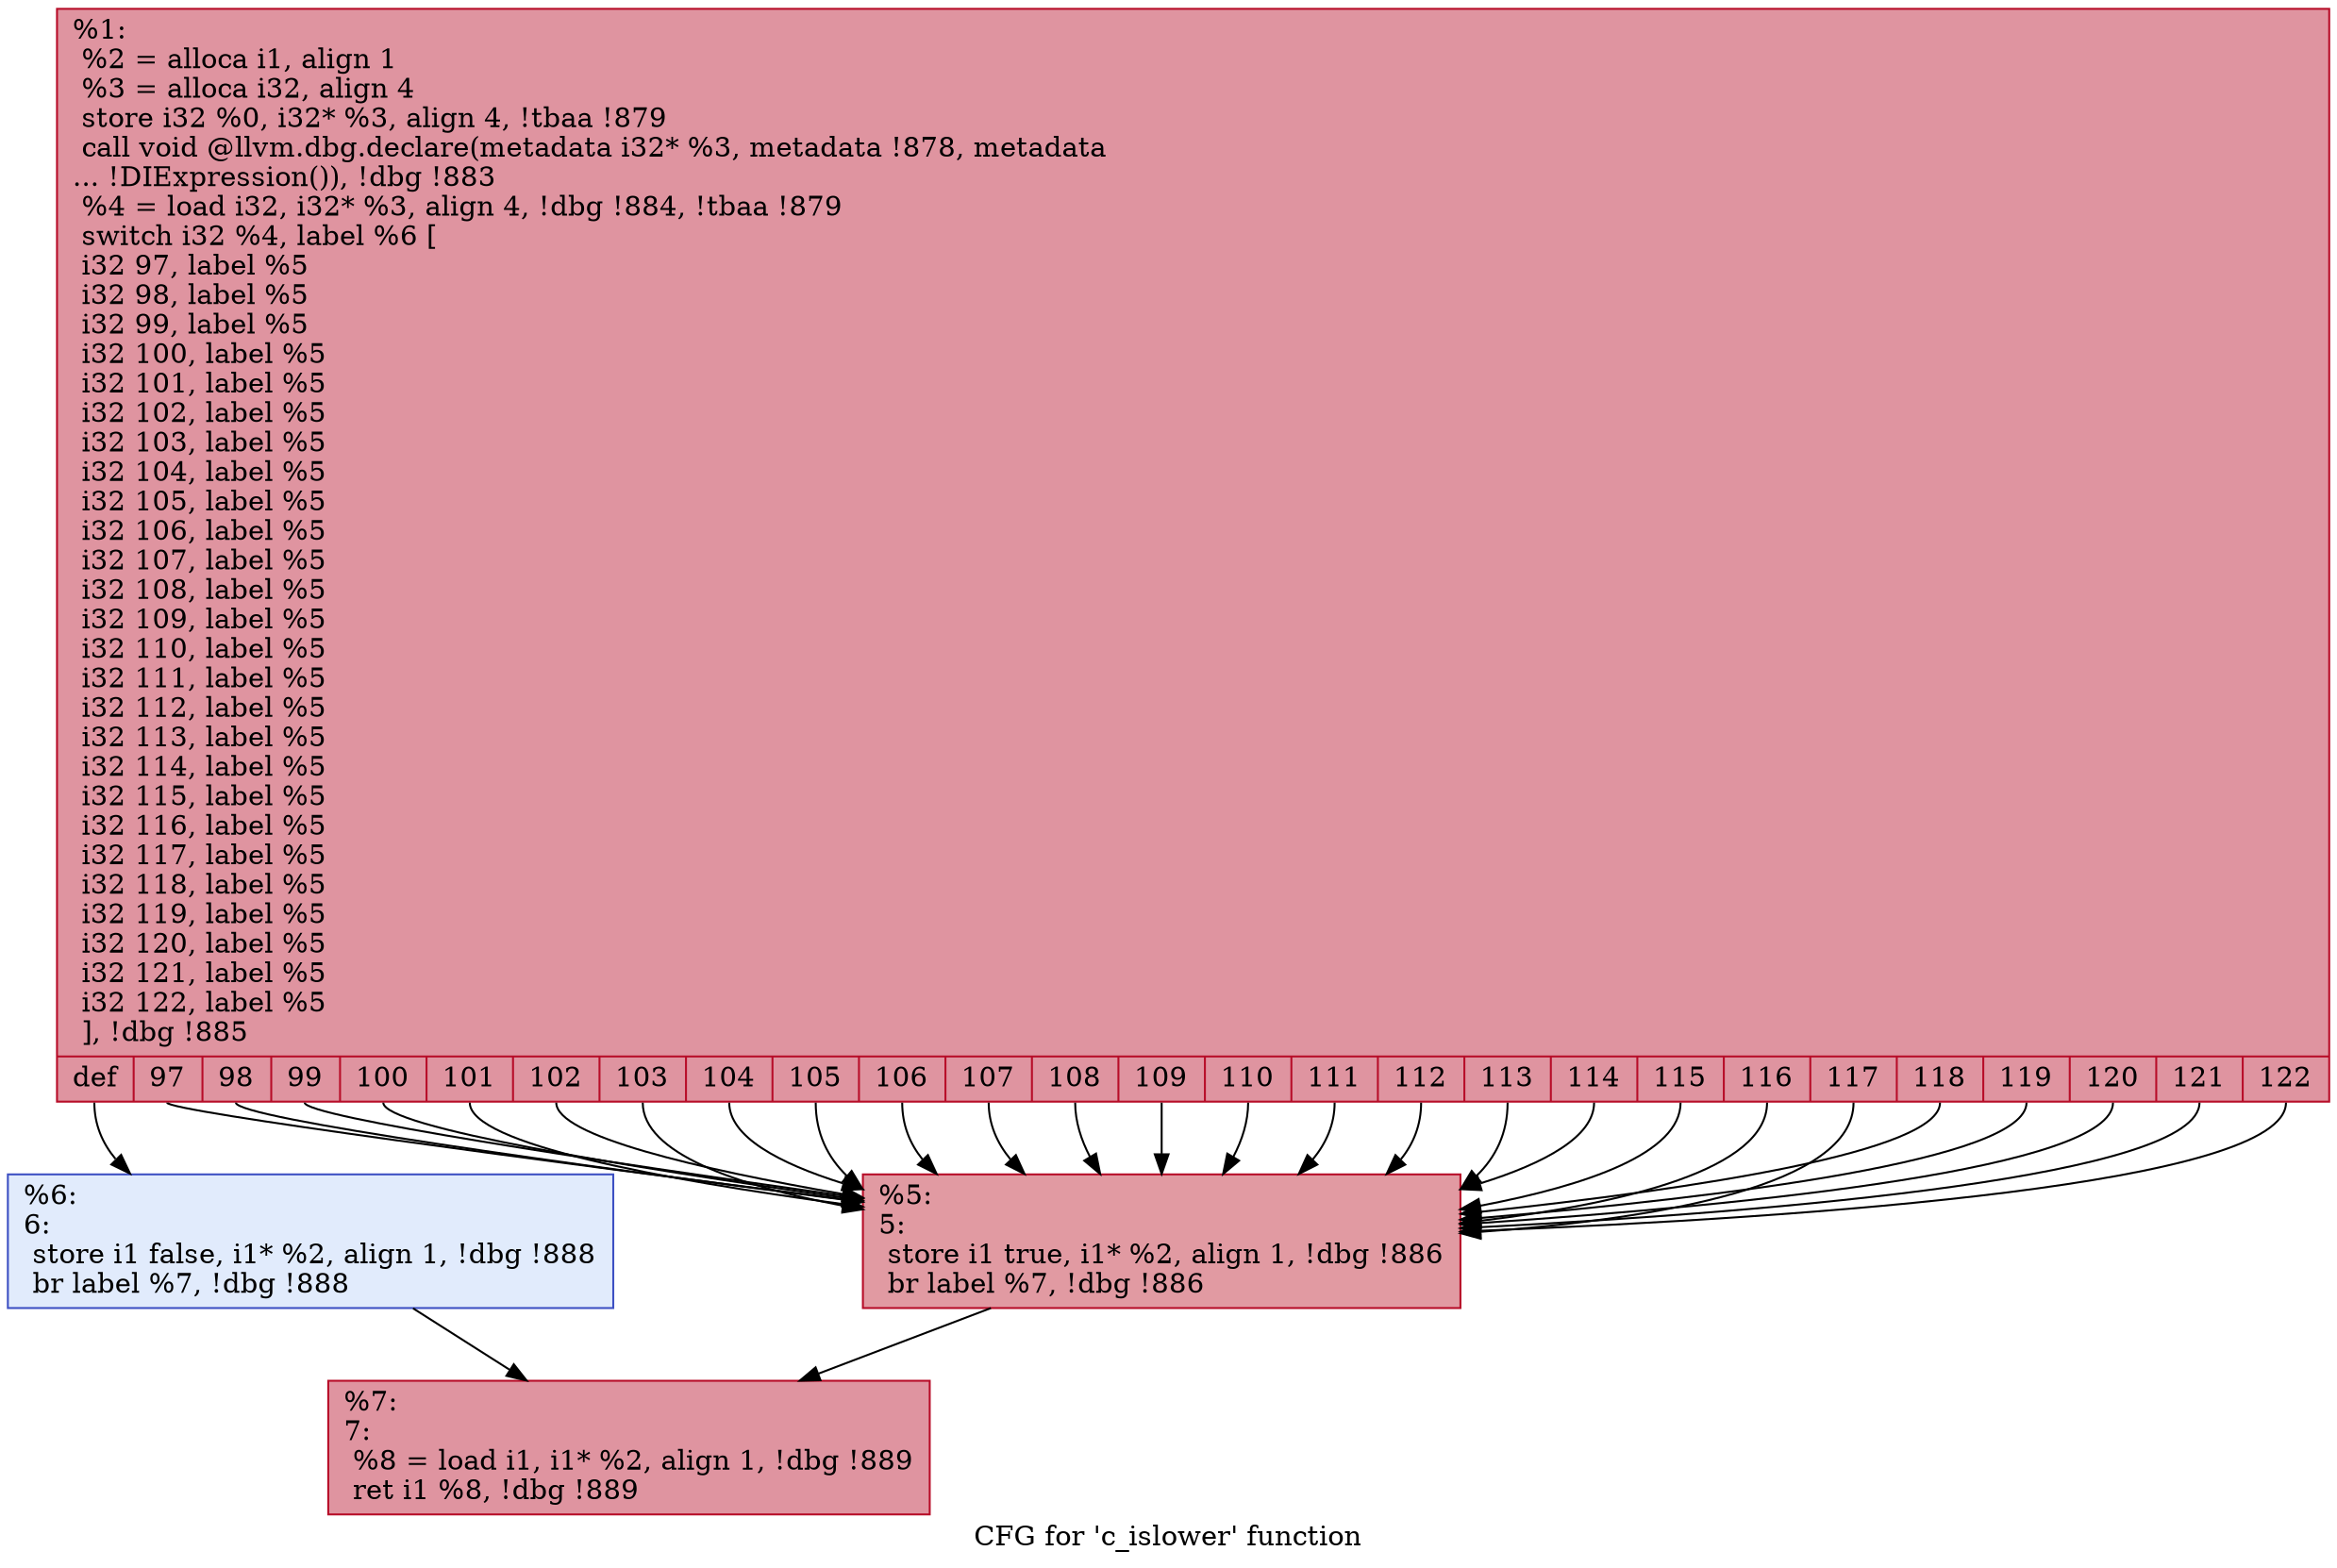 digraph "CFG for 'c_islower' function" {
	label="CFG for 'c_islower' function";

	Node0x15000b0 [shape=record,color="#b70d28ff", style=filled, fillcolor="#b70d2870",label="{%1:\l  %2 = alloca i1, align 1\l  %3 = alloca i32, align 4\l  store i32 %0, i32* %3, align 4, !tbaa !879\l  call void @llvm.dbg.declare(metadata i32* %3, metadata !878, metadata\l... !DIExpression()), !dbg !883\l  %4 = load i32, i32* %3, align 4, !dbg !884, !tbaa !879\l  switch i32 %4, label %6 [\l    i32 97, label %5\l    i32 98, label %5\l    i32 99, label %5\l    i32 100, label %5\l    i32 101, label %5\l    i32 102, label %5\l    i32 103, label %5\l    i32 104, label %5\l    i32 105, label %5\l    i32 106, label %5\l    i32 107, label %5\l    i32 108, label %5\l    i32 109, label %5\l    i32 110, label %5\l    i32 111, label %5\l    i32 112, label %5\l    i32 113, label %5\l    i32 114, label %5\l    i32 115, label %5\l    i32 116, label %5\l    i32 117, label %5\l    i32 118, label %5\l    i32 119, label %5\l    i32 120, label %5\l    i32 121, label %5\l    i32 122, label %5\l  ], !dbg !885\l|{<s0>def|<s1>97|<s2>98|<s3>99|<s4>100|<s5>101|<s6>102|<s7>103|<s8>104|<s9>105|<s10>106|<s11>107|<s12>108|<s13>109|<s14>110|<s15>111|<s16>112|<s17>113|<s18>114|<s19>115|<s20>116|<s21>117|<s22>118|<s23>119|<s24>120|<s25>121|<s26>122}}"];
	Node0x15000b0:s0 -> Node0x14fdf90;
	Node0x15000b0:s1 -> Node0x14fdf40;
	Node0x15000b0:s2 -> Node0x14fdf40;
	Node0x15000b0:s3 -> Node0x14fdf40;
	Node0x15000b0:s4 -> Node0x14fdf40;
	Node0x15000b0:s5 -> Node0x14fdf40;
	Node0x15000b0:s6 -> Node0x14fdf40;
	Node0x15000b0:s7 -> Node0x14fdf40;
	Node0x15000b0:s8 -> Node0x14fdf40;
	Node0x15000b0:s9 -> Node0x14fdf40;
	Node0x15000b0:s10 -> Node0x14fdf40;
	Node0x15000b0:s11 -> Node0x14fdf40;
	Node0x15000b0:s12 -> Node0x14fdf40;
	Node0x15000b0:s13 -> Node0x14fdf40;
	Node0x15000b0:s14 -> Node0x14fdf40;
	Node0x15000b0:s15 -> Node0x14fdf40;
	Node0x15000b0:s16 -> Node0x14fdf40;
	Node0x15000b0:s17 -> Node0x14fdf40;
	Node0x15000b0:s18 -> Node0x14fdf40;
	Node0x15000b0:s19 -> Node0x14fdf40;
	Node0x15000b0:s20 -> Node0x14fdf40;
	Node0x15000b0:s21 -> Node0x14fdf40;
	Node0x15000b0:s22 -> Node0x14fdf40;
	Node0x15000b0:s23 -> Node0x14fdf40;
	Node0x15000b0:s24 -> Node0x14fdf40;
	Node0x15000b0:s25 -> Node0x14fdf40;
	Node0x15000b0:s26 -> Node0x14fdf40;
	Node0x14fdf40 [shape=record,color="#b70d28ff", style=filled, fillcolor="#bb1b2c70",label="{%5:\l5:                                                \l  store i1 true, i1* %2, align 1, !dbg !886\l  br label %7, !dbg !886\l}"];
	Node0x14fdf40 -> Node0x14fdfe0;
	Node0x14fdf90 [shape=record,color="#3d50c3ff", style=filled, fillcolor="#bbd1f870",label="{%6:\l6:                                                \l  store i1 false, i1* %2, align 1, !dbg !888\l  br label %7, !dbg !888\l}"];
	Node0x14fdf90 -> Node0x14fdfe0;
	Node0x14fdfe0 [shape=record,color="#b70d28ff", style=filled, fillcolor="#b70d2870",label="{%7:\l7:                                                \l  %8 = load i1, i1* %2, align 1, !dbg !889\l  ret i1 %8, !dbg !889\l}"];
}
